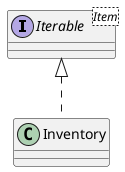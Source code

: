 @startuml bobandalice
interface "Iterable<Item>" as Iterable_item {

}

class Inventory implements Iterable_item {

}
@enduml